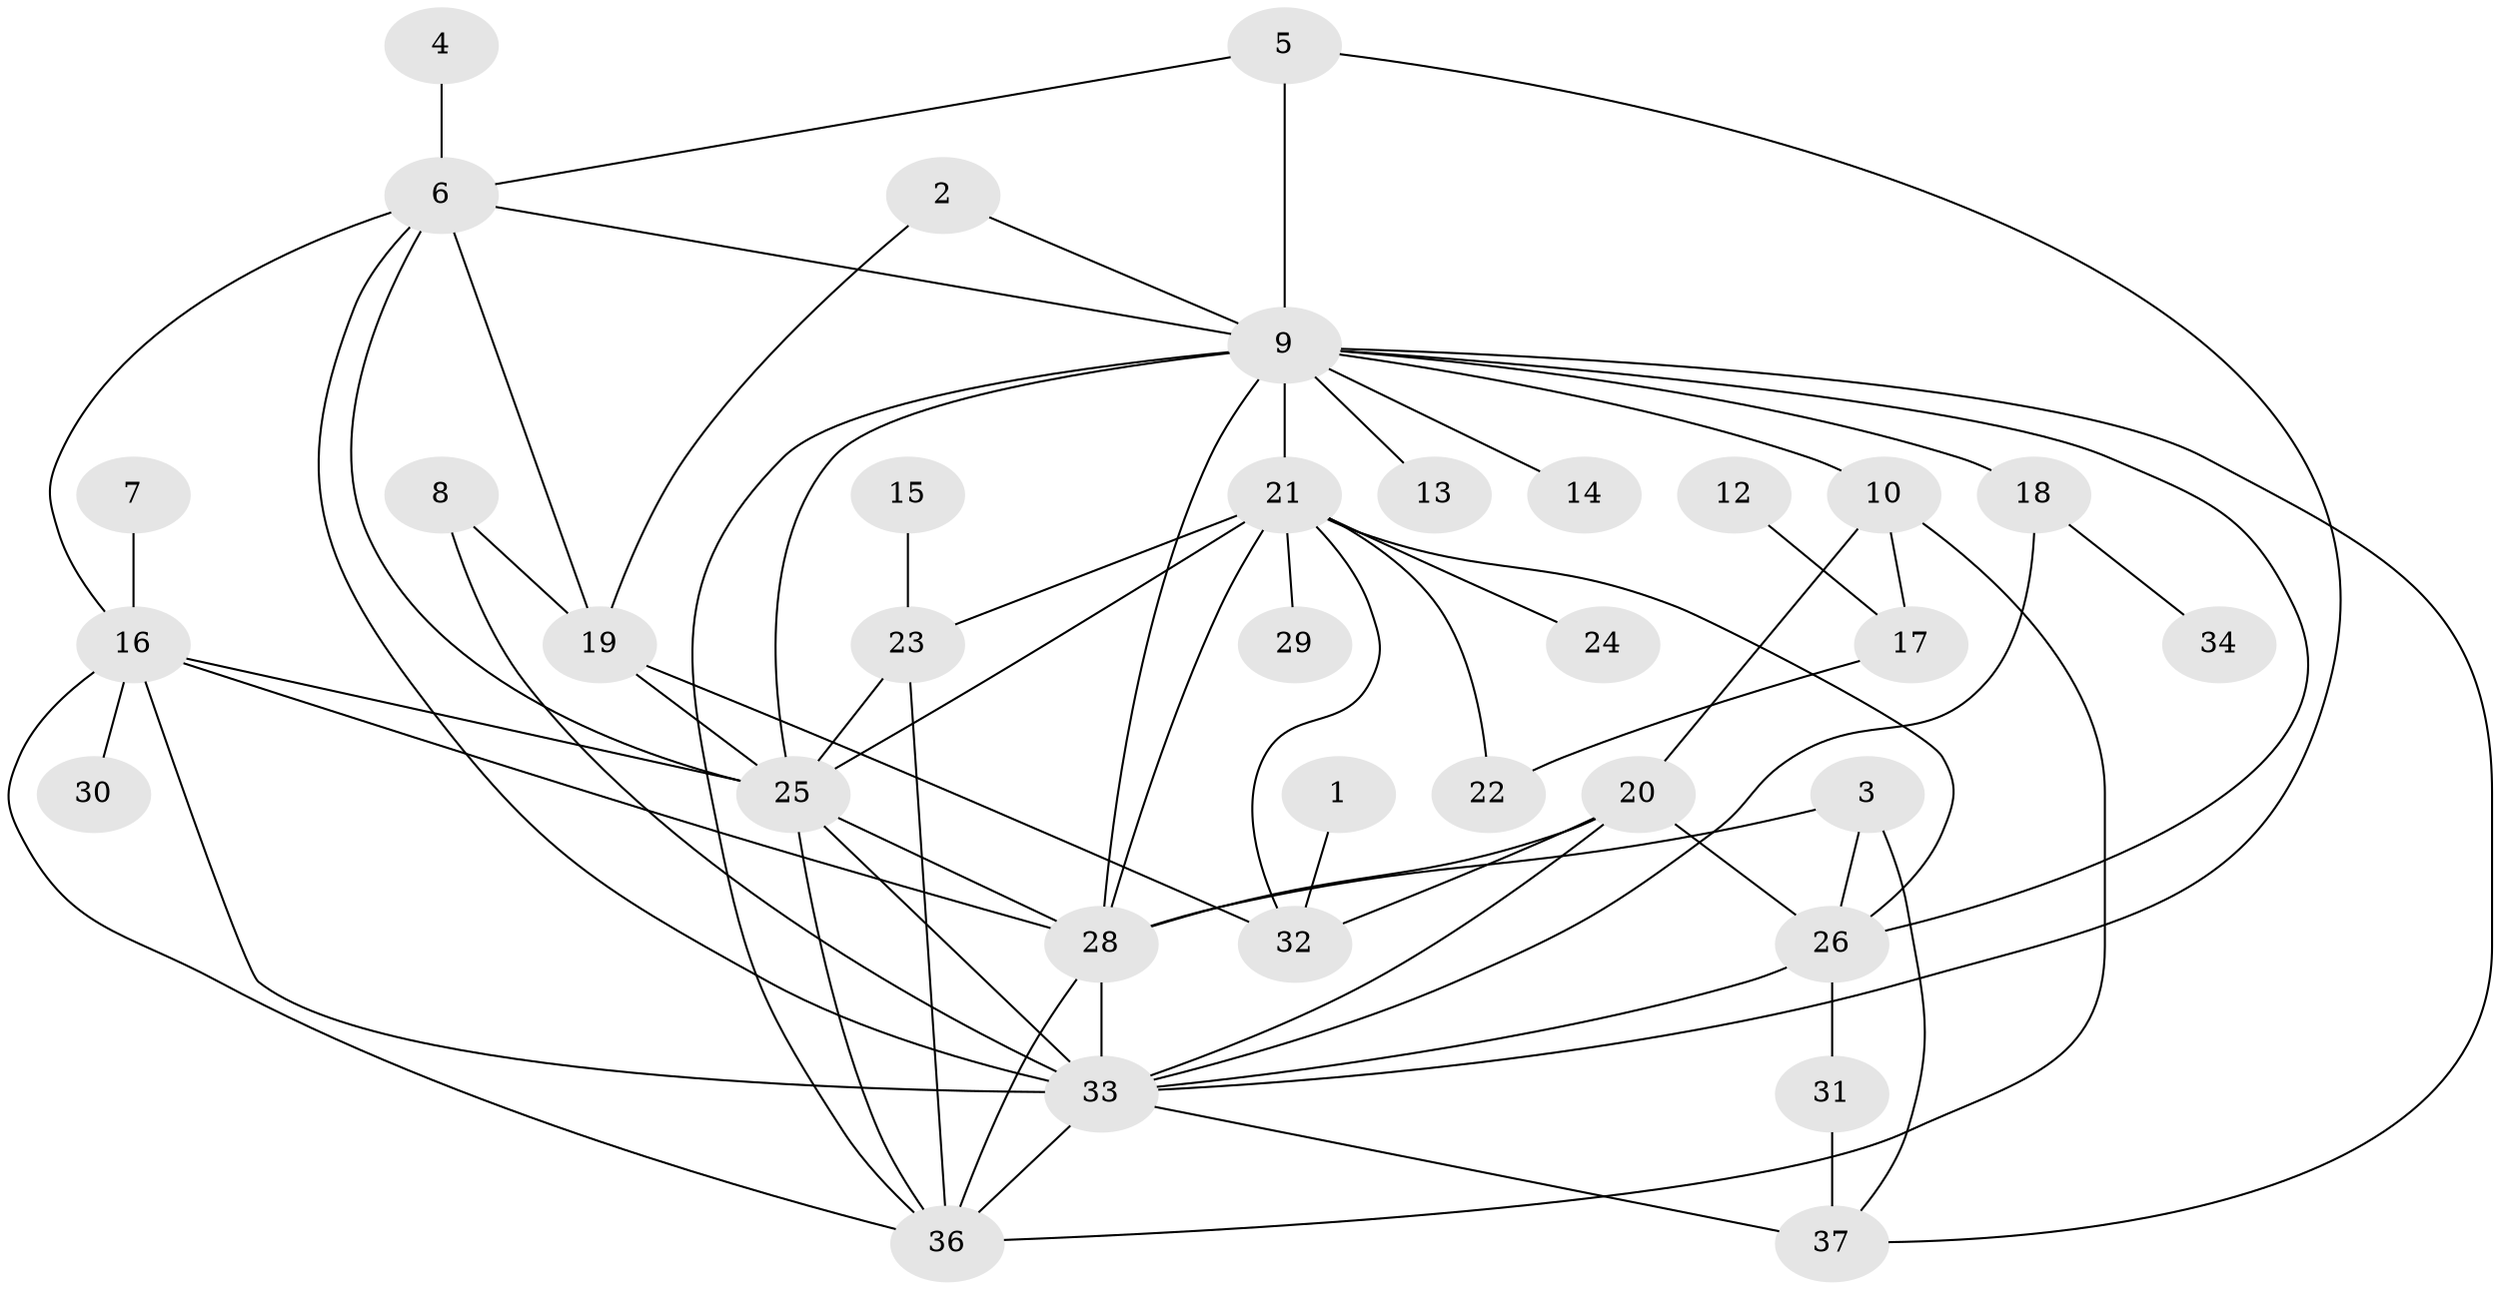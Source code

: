 // original degree distribution, {1: 0.1506849315068493, 2: 0.2602739726027397, 3: 0.1095890410958904, 8: 0.0410958904109589, 4: 0.2191780821917808, 6: 0.0821917808219178, 5: 0.0821917808219178, 7: 0.0136986301369863, 0: 0.0410958904109589}
// Generated by graph-tools (version 1.1) at 2025/00/03/09/25 03:00:43]
// undirected, 34 vertices, 67 edges
graph export_dot {
graph [start="1"]
  node [color=gray90,style=filled];
  1;
  2;
  3;
  4;
  5;
  6;
  7;
  8;
  9;
  10;
  12;
  13;
  14;
  15;
  16;
  17;
  18;
  19;
  20;
  21;
  22;
  23;
  24;
  25;
  26;
  28;
  29;
  30;
  31;
  32;
  33;
  34;
  36;
  37;
  1 -- 32 [weight=1.0];
  2 -- 9 [weight=1.0];
  2 -- 19 [weight=1.0];
  3 -- 26 [weight=1.0];
  3 -- 28 [weight=1.0];
  3 -- 37 [weight=1.0];
  4 -- 6 [weight=1.0];
  5 -- 6 [weight=1.0];
  5 -- 9 [weight=1.0];
  5 -- 33 [weight=1.0];
  6 -- 9 [weight=1.0];
  6 -- 16 [weight=1.0];
  6 -- 19 [weight=1.0];
  6 -- 25 [weight=1.0];
  6 -- 33 [weight=1.0];
  7 -- 16 [weight=1.0];
  8 -- 19 [weight=1.0];
  8 -- 33 [weight=2.0];
  9 -- 10 [weight=1.0];
  9 -- 13 [weight=1.0];
  9 -- 14 [weight=1.0];
  9 -- 18 [weight=2.0];
  9 -- 21 [weight=1.0];
  9 -- 25 [weight=2.0];
  9 -- 26 [weight=1.0];
  9 -- 28 [weight=1.0];
  9 -- 36 [weight=2.0];
  9 -- 37 [weight=1.0];
  10 -- 17 [weight=1.0];
  10 -- 20 [weight=1.0];
  10 -- 36 [weight=1.0];
  12 -- 17 [weight=1.0];
  15 -- 23 [weight=1.0];
  16 -- 25 [weight=1.0];
  16 -- 28 [weight=2.0];
  16 -- 30 [weight=1.0];
  16 -- 33 [weight=1.0];
  16 -- 36 [weight=1.0];
  17 -- 22 [weight=1.0];
  18 -- 33 [weight=1.0];
  18 -- 34 [weight=1.0];
  19 -- 25 [weight=2.0];
  19 -- 32 [weight=1.0];
  20 -- 26 [weight=2.0];
  20 -- 28 [weight=1.0];
  20 -- 32 [weight=1.0];
  20 -- 33 [weight=1.0];
  21 -- 22 [weight=1.0];
  21 -- 23 [weight=1.0];
  21 -- 24 [weight=1.0];
  21 -- 25 [weight=1.0];
  21 -- 26 [weight=2.0];
  21 -- 28 [weight=1.0];
  21 -- 29 [weight=1.0];
  21 -- 32 [weight=1.0];
  23 -- 25 [weight=1.0];
  23 -- 36 [weight=1.0];
  25 -- 28 [weight=1.0];
  25 -- 33 [weight=2.0];
  25 -- 36 [weight=1.0];
  26 -- 31 [weight=2.0];
  26 -- 33 [weight=2.0];
  28 -- 33 [weight=1.0];
  28 -- 36 [weight=2.0];
  31 -- 37 [weight=1.0];
  33 -- 36 [weight=2.0];
  33 -- 37 [weight=2.0];
}
